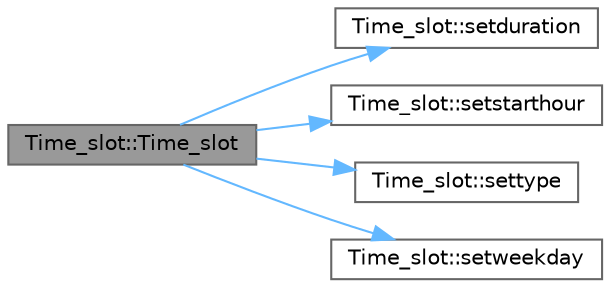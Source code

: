 digraph "Time_slot::Time_slot"
{
 // LATEX_PDF_SIZE
  bgcolor="transparent";
  edge [fontname=Helvetica,fontsize=10,labelfontname=Helvetica,labelfontsize=10];
  node [fontname=Helvetica,fontsize=10,shape=box,height=0.2,width=0.4];
  rankdir="LR";
  Node1 [label="Time_slot::Time_slot",height=0.2,width=0.4,color="gray40", fillcolor="grey60", style="filled", fontcolor="black",tooltip=" "];
  Node1 -> Node2 [color="steelblue1",style="solid"];
  Node2 [label="Time_slot::setduration",height=0.2,width=0.4,color="grey40", fillcolor="white", style="filled",URL="$class_time__slot.html#a3bf311bebe993d1cc49667406bffcc11",tooltip=" "];
  Node1 -> Node3 [color="steelblue1",style="solid"];
  Node3 [label="Time_slot::setstarthour",height=0.2,width=0.4,color="grey40", fillcolor="white", style="filled",URL="$class_time__slot.html#abf7ed80610524f0e36498562229e5d6a",tooltip=" "];
  Node1 -> Node4 [color="steelblue1",style="solid"];
  Node4 [label="Time_slot::settype",height=0.2,width=0.4,color="grey40", fillcolor="white", style="filled",URL="$class_time__slot.html#a40a1bee8c1b33d564d5169a100380fe5",tooltip=" "];
  Node1 -> Node5 [color="steelblue1",style="solid"];
  Node5 [label="Time_slot::setweekday",height=0.2,width=0.4,color="grey40", fillcolor="white", style="filled",URL="$class_time__slot.html#a96e2f5d32e3124b8d2b20cda893b0589",tooltip=" "];
}
